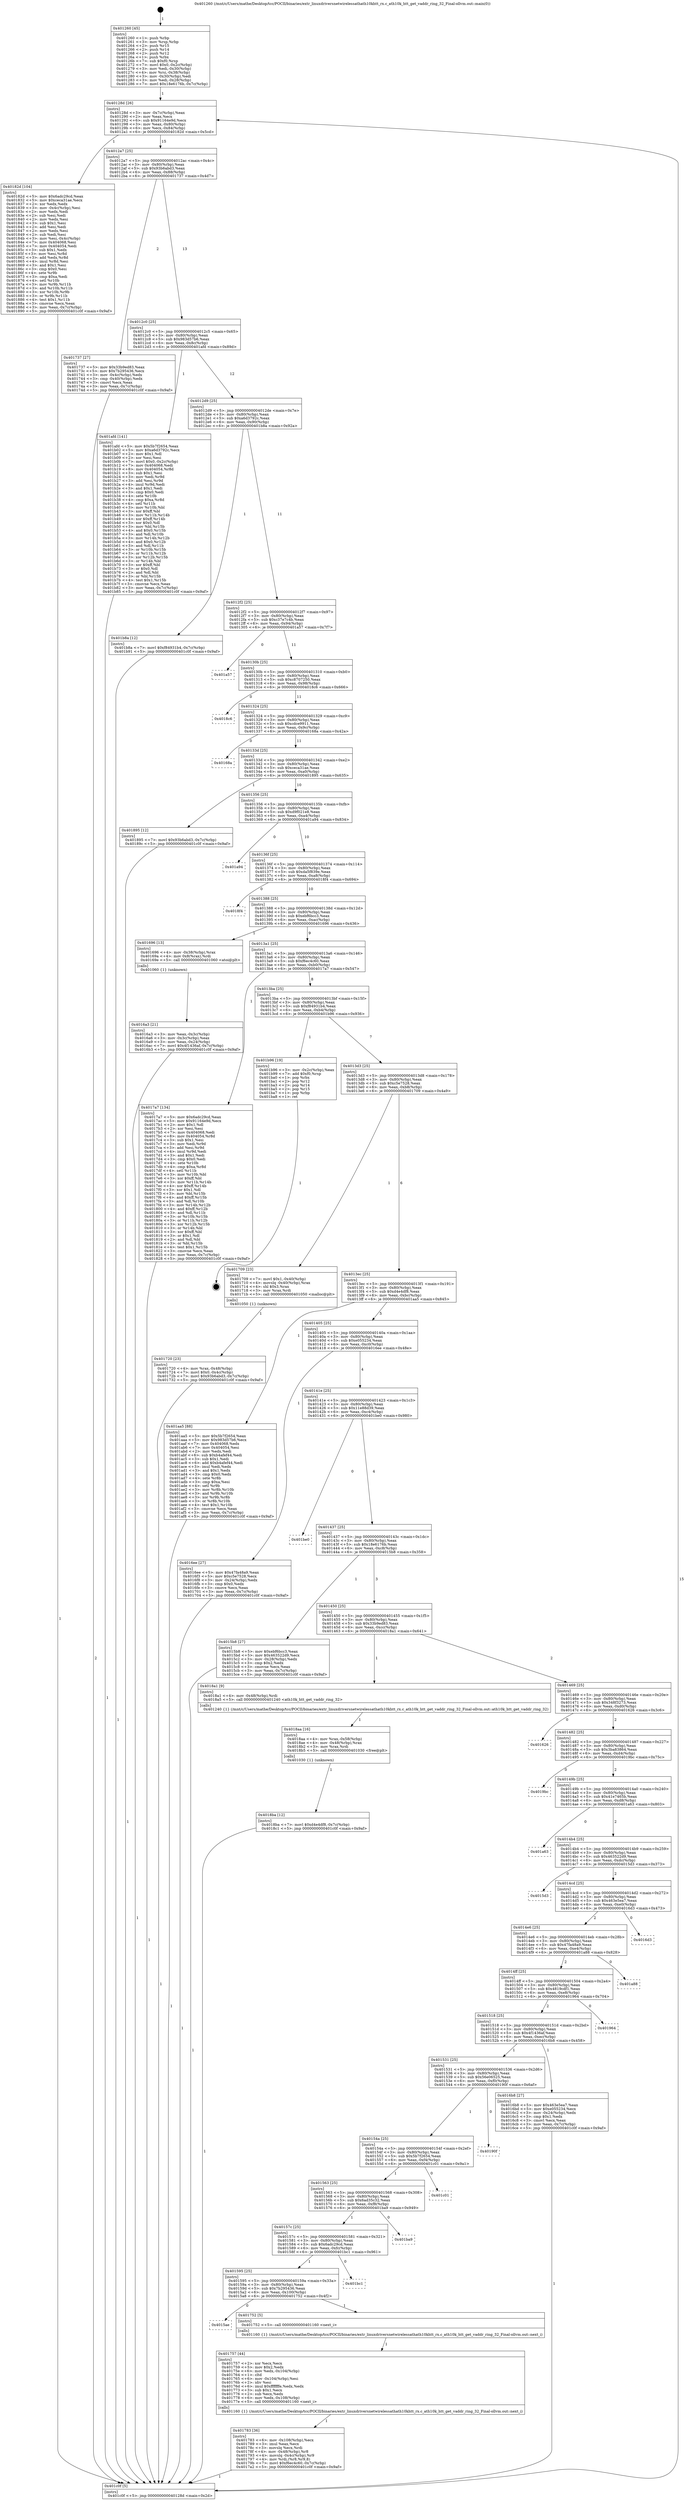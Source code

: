 digraph "0x401260" {
  label = "0x401260 (/mnt/c/Users/mathe/Desktop/tcc/POCII/binaries/extr_linuxdriversnetwirelessathath10khtt_rx.c_ath10k_htt_get_vaddr_ring_32_Final-ollvm.out::main(0))"
  labelloc = "t"
  node[shape=record]

  Entry [label="",width=0.3,height=0.3,shape=circle,fillcolor=black,style=filled]
  "0x40128d" [label="{
     0x40128d [26]\l
     | [instrs]\l
     &nbsp;&nbsp;0x40128d \<+3\>: mov -0x7c(%rbp),%eax\l
     &nbsp;&nbsp;0x401290 \<+2\>: mov %eax,%ecx\l
     &nbsp;&nbsp;0x401292 \<+6\>: sub $0x91164e9d,%ecx\l
     &nbsp;&nbsp;0x401298 \<+3\>: mov %eax,-0x80(%rbp)\l
     &nbsp;&nbsp;0x40129b \<+6\>: mov %ecx,-0x84(%rbp)\l
     &nbsp;&nbsp;0x4012a1 \<+6\>: je 000000000040182d \<main+0x5cd\>\l
  }"]
  "0x40182d" [label="{
     0x40182d [104]\l
     | [instrs]\l
     &nbsp;&nbsp;0x40182d \<+5\>: mov $0x6adc29cd,%eax\l
     &nbsp;&nbsp;0x401832 \<+5\>: mov $0xceca31ae,%ecx\l
     &nbsp;&nbsp;0x401837 \<+2\>: xor %edx,%edx\l
     &nbsp;&nbsp;0x401839 \<+3\>: mov -0x4c(%rbp),%esi\l
     &nbsp;&nbsp;0x40183c \<+2\>: mov %edx,%edi\l
     &nbsp;&nbsp;0x40183e \<+2\>: sub %esi,%edi\l
     &nbsp;&nbsp;0x401840 \<+2\>: mov %edx,%esi\l
     &nbsp;&nbsp;0x401842 \<+3\>: sub $0x1,%esi\l
     &nbsp;&nbsp;0x401845 \<+2\>: add %esi,%edi\l
     &nbsp;&nbsp;0x401847 \<+2\>: mov %edx,%esi\l
     &nbsp;&nbsp;0x401849 \<+2\>: sub %edi,%esi\l
     &nbsp;&nbsp;0x40184b \<+3\>: mov %esi,-0x4c(%rbp)\l
     &nbsp;&nbsp;0x40184e \<+7\>: mov 0x404068,%esi\l
     &nbsp;&nbsp;0x401855 \<+7\>: mov 0x404054,%edi\l
     &nbsp;&nbsp;0x40185c \<+3\>: sub $0x1,%edx\l
     &nbsp;&nbsp;0x40185f \<+3\>: mov %esi,%r8d\l
     &nbsp;&nbsp;0x401862 \<+3\>: add %edx,%r8d\l
     &nbsp;&nbsp;0x401865 \<+4\>: imul %r8d,%esi\l
     &nbsp;&nbsp;0x401869 \<+3\>: and $0x1,%esi\l
     &nbsp;&nbsp;0x40186c \<+3\>: cmp $0x0,%esi\l
     &nbsp;&nbsp;0x40186f \<+4\>: sete %r9b\l
     &nbsp;&nbsp;0x401873 \<+3\>: cmp $0xa,%edi\l
     &nbsp;&nbsp;0x401876 \<+4\>: setl %r10b\l
     &nbsp;&nbsp;0x40187a \<+3\>: mov %r9b,%r11b\l
     &nbsp;&nbsp;0x40187d \<+3\>: and %r10b,%r11b\l
     &nbsp;&nbsp;0x401880 \<+3\>: xor %r10b,%r9b\l
     &nbsp;&nbsp;0x401883 \<+3\>: or %r9b,%r11b\l
     &nbsp;&nbsp;0x401886 \<+4\>: test $0x1,%r11b\l
     &nbsp;&nbsp;0x40188a \<+3\>: cmovne %ecx,%eax\l
     &nbsp;&nbsp;0x40188d \<+3\>: mov %eax,-0x7c(%rbp)\l
     &nbsp;&nbsp;0x401890 \<+5\>: jmp 0000000000401c0f \<main+0x9af\>\l
  }"]
  "0x4012a7" [label="{
     0x4012a7 [25]\l
     | [instrs]\l
     &nbsp;&nbsp;0x4012a7 \<+5\>: jmp 00000000004012ac \<main+0x4c\>\l
     &nbsp;&nbsp;0x4012ac \<+3\>: mov -0x80(%rbp),%eax\l
     &nbsp;&nbsp;0x4012af \<+5\>: sub $0x93b6abd3,%eax\l
     &nbsp;&nbsp;0x4012b4 \<+6\>: mov %eax,-0x88(%rbp)\l
     &nbsp;&nbsp;0x4012ba \<+6\>: je 0000000000401737 \<main+0x4d7\>\l
  }"]
  Exit [label="",width=0.3,height=0.3,shape=circle,fillcolor=black,style=filled,peripheries=2]
  "0x401737" [label="{
     0x401737 [27]\l
     | [instrs]\l
     &nbsp;&nbsp;0x401737 \<+5\>: mov $0x33b9ed83,%eax\l
     &nbsp;&nbsp;0x40173c \<+5\>: mov $0x7b295436,%ecx\l
     &nbsp;&nbsp;0x401741 \<+3\>: mov -0x4c(%rbp),%edx\l
     &nbsp;&nbsp;0x401744 \<+3\>: cmp -0x40(%rbp),%edx\l
     &nbsp;&nbsp;0x401747 \<+3\>: cmovl %ecx,%eax\l
     &nbsp;&nbsp;0x40174a \<+3\>: mov %eax,-0x7c(%rbp)\l
     &nbsp;&nbsp;0x40174d \<+5\>: jmp 0000000000401c0f \<main+0x9af\>\l
  }"]
  "0x4012c0" [label="{
     0x4012c0 [25]\l
     | [instrs]\l
     &nbsp;&nbsp;0x4012c0 \<+5\>: jmp 00000000004012c5 \<main+0x65\>\l
     &nbsp;&nbsp;0x4012c5 \<+3\>: mov -0x80(%rbp),%eax\l
     &nbsp;&nbsp;0x4012c8 \<+5\>: sub $0x983d57b6,%eax\l
     &nbsp;&nbsp;0x4012cd \<+6\>: mov %eax,-0x8c(%rbp)\l
     &nbsp;&nbsp;0x4012d3 \<+6\>: je 0000000000401afd \<main+0x89d\>\l
  }"]
  "0x4018ba" [label="{
     0x4018ba [12]\l
     | [instrs]\l
     &nbsp;&nbsp;0x4018ba \<+7\>: movl $0xd4e4df8,-0x7c(%rbp)\l
     &nbsp;&nbsp;0x4018c1 \<+5\>: jmp 0000000000401c0f \<main+0x9af\>\l
  }"]
  "0x401afd" [label="{
     0x401afd [141]\l
     | [instrs]\l
     &nbsp;&nbsp;0x401afd \<+5\>: mov $0x5b7f2654,%eax\l
     &nbsp;&nbsp;0x401b02 \<+5\>: mov $0xa6d3792c,%ecx\l
     &nbsp;&nbsp;0x401b07 \<+2\>: mov $0x1,%dl\l
     &nbsp;&nbsp;0x401b09 \<+2\>: xor %esi,%esi\l
     &nbsp;&nbsp;0x401b0b \<+7\>: movl $0x0,-0x2c(%rbp)\l
     &nbsp;&nbsp;0x401b12 \<+7\>: mov 0x404068,%edi\l
     &nbsp;&nbsp;0x401b19 \<+8\>: mov 0x404054,%r8d\l
     &nbsp;&nbsp;0x401b21 \<+3\>: sub $0x1,%esi\l
     &nbsp;&nbsp;0x401b24 \<+3\>: mov %edi,%r9d\l
     &nbsp;&nbsp;0x401b27 \<+3\>: add %esi,%r9d\l
     &nbsp;&nbsp;0x401b2a \<+4\>: imul %r9d,%edi\l
     &nbsp;&nbsp;0x401b2e \<+3\>: and $0x1,%edi\l
     &nbsp;&nbsp;0x401b31 \<+3\>: cmp $0x0,%edi\l
     &nbsp;&nbsp;0x401b34 \<+4\>: sete %r10b\l
     &nbsp;&nbsp;0x401b38 \<+4\>: cmp $0xa,%r8d\l
     &nbsp;&nbsp;0x401b3c \<+4\>: setl %r11b\l
     &nbsp;&nbsp;0x401b40 \<+3\>: mov %r10b,%bl\l
     &nbsp;&nbsp;0x401b43 \<+3\>: xor $0xff,%bl\l
     &nbsp;&nbsp;0x401b46 \<+3\>: mov %r11b,%r14b\l
     &nbsp;&nbsp;0x401b49 \<+4\>: xor $0xff,%r14b\l
     &nbsp;&nbsp;0x401b4d \<+3\>: xor $0x0,%dl\l
     &nbsp;&nbsp;0x401b50 \<+3\>: mov %bl,%r15b\l
     &nbsp;&nbsp;0x401b53 \<+4\>: and $0x0,%r15b\l
     &nbsp;&nbsp;0x401b57 \<+3\>: and %dl,%r10b\l
     &nbsp;&nbsp;0x401b5a \<+3\>: mov %r14b,%r12b\l
     &nbsp;&nbsp;0x401b5d \<+4\>: and $0x0,%r12b\l
     &nbsp;&nbsp;0x401b61 \<+3\>: and %dl,%r11b\l
     &nbsp;&nbsp;0x401b64 \<+3\>: or %r10b,%r15b\l
     &nbsp;&nbsp;0x401b67 \<+3\>: or %r11b,%r12b\l
     &nbsp;&nbsp;0x401b6a \<+3\>: xor %r12b,%r15b\l
     &nbsp;&nbsp;0x401b6d \<+3\>: or %r14b,%bl\l
     &nbsp;&nbsp;0x401b70 \<+3\>: xor $0xff,%bl\l
     &nbsp;&nbsp;0x401b73 \<+3\>: or $0x0,%dl\l
     &nbsp;&nbsp;0x401b76 \<+2\>: and %dl,%bl\l
     &nbsp;&nbsp;0x401b78 \<+3\>: or %bl,%r15b\l
     &nbsp;&nbsp;0x401b7b \<+4\>: test $0x1,%r15b\l
     &nbsp;&nbsp;0x401b7f \<+3\>: cmovne %ecx,%eax\l
     &nbsp;&nbsp;0x401b82 \<+3\>: mov %eax,-0x7c(%rbp)\l
     &nbsp;&nbsp;0x401b85 \<+5\>: jmp 0000000000401c0f \<main+0x9af\>\l
  }"]
  "0x4012d9" [label="{
     0x4012d9 [25]\l
     | [instrs]\l
     &nbsp;&nbsp;0x4012d9 \<+5\>: jmp 00000000004012de \<main+0x7e\>\l
     &nbsp;&nbsp;0x4012de \<+3\>: mov -0x80(%rbp),%eax\l
     &nbsp;&nbsp;0x4012e1 \<+5\>: sub $0xa6d3792c,%eax\l
     &nbsp;&nbsp;0x4012e6 \<+6\>: mov %eax,-0x90(%rbp)\l
     &nbsp;&nbsp;0x4012ec \<+6\>: je 0000000000401b8a \<main+0x92a\>\l
  }"]
  "0x4018aa" [label="{
     0x4018aa [16]\l
     | [instrs]\l
     &nbsp;&nbsp;0x4018aa \<+4\>: mov %rax,-0x58(%rbp)\l
     &nbsp;&nbsp;0x4018ae \<+4\>: mov -0x48(%rbp),%rax\l
     &nbsp;&nbsp;0x4018b2 \<+3\>: mov %rax,%rdi\l
     &nbsp;&nbsp;0x4018b5 \<+5\>: call 0000000000401030 \<free@plt\>\l
     | [calls]\l
     &nbsp;&nbsp;0x401030 \{1\} (unknown)\l
  }"]
  "0x401b8a" [label="{
     0x401b8a [12]\l
     | [instrs]\l
     &nbsp;&nbsp;0x401b8a \<+7\>: movl $0xf84931b4,-0x7c(%rbp)\l
     &nbsp;&nbsp;0x401b91 \<+5\>: jmp 0000000000401c0f \<main+0x9af\>\l
  }"]
  "0x4012f2" [label="{
     0x4012f2 [25]\l
     | [instrs]\l
     &nbsp;&nbsp;0x4012f2 \<+5\>: jmp 00000000004012f7 \<main+0x97\>\l
     &nbsp;&nbsp;0x4012f7 \<+3\>: mov -0x80(%rbp),%eax\l
     &nbsp;&nbsp;0x4012fa \<+5\>: sub $0xc37e7c4b,%eax\l
     &nbsp;&nbsp;0x4012ff \<+6\>: mov %eax,-0x94(%rbp)\l
     &nbsp;&nbsp;0x401305 \<+6\>: je 0000000000401a57 \<main+0x7f7\>\l
  }"]
  "0x401783" [label="{
     0x401783 [36]\l
     | [instrs]\l
     &nbsp;&nbsp;0x401783 \<+6\>: mov -0x108(%rbp),%ecx\l
     &nbsp;&nbsp;0x401789 \<+3\>: imul %eax,%ecx\l
     &nbsp;&nbsp;0x40178c \<+3\>: movslq %ecx,%rdi\l
     &nbsp;&nbsp;0x40178f \<+4\>: mov -0x48(%rbp),%r8\l
     &nbsp;&nbsp;0x401793 \<+4\>: movslq -0x4c(%rbp),%r9\l
     &nbsp;&nbsp;0x401797 \<+4\>: mov %rdi,(%r8,%r9,8)\l
     &nbsp;&nbsp;0x40179b \<+7\>: movl $0xf6ec4c60,-0x7c(%rbp)\l
     &nbsp;&nbsp;0x4017a2 \<+5\>: jmp 0000000000401c0f \<main+0x9af\>\l
  }"]
  "0x401a57" [label="{
     0x401a57\l
  }", style=dashed]
  "0x40130b" [label="{
     0x40130b [25]\l
     | [instrs]\l
     &nbsp;&nbsp;0x40130b \<+5\>: jmp 0000000000401310 \<main+0xb0\>\l
     &nbsp;&nbsp;0x401310 \<+3\>: mov -0x80(%rbp),%eax\l
     &nbsp;&nbsp;0x401313 \<+5\>: sub $0xc8707250,%eax\l
     &nbsp;&nbsp;0x401318 \<+6\>: mov %eax,-0x98(%rbp)\l
     &nbsp;&nbsp;0x40131e \<+6\>: je 00000000004018c6 \<main+0x666\>\l
  }"]
  "0x401757" [label="{
     0x401757 [44]\l
     | [instrs]\l
     &nbsp;&nbsp;0x401757 \<+2\>: xor %ecx,%ecx\l
     &nbsp;&nbsp;0x401759 \<+5\>: mov $0x2,%edx\l
     &nbsp;&nbsp;0x40175e \<+6\>: mov %edx,-0x104(%rbp)\l
     &nbsp;&nbsp;0x401764 \<+1\>: cltd\l
     &nbsp;&nbsp;0x401765 \<+6\>: mov -0x104(%rbp),%esi\l
     &nbsp;&nbsp;0x40176b \<+2\>: idiv %esi\l
     &nbsp;&nbsp;0x40176d \<+6\>: imul $0xfffffffe,%edx,%edx\l
     &nbsp;&nbsp;0x401773 \<+3\>: sub $0x1,%ecx\l
     &nbsp;&nbsp;0x401776 \<+2\>: sub %ecx,%edx\l
     &nbsp;&nbsp;0x401778 \<+6\>: mov %edx,-0x108(%rbp)\l
     &nbsp;&nbsp;0x40177e \<+5\>: call 0000000000401160 \<next_i\>\l
     | [calls]\l
     &nbsp;&nbsp;0x401160 \{1\} (/mnt/c/Users/mathe/Desktop/tcc/POCII/binaries/extr_linuxdriversnetwirelessathath10khtt_rx.c_ath10k_htt_get_vaddr_ring_32_Final-ollvm.out::next_i)\l
  }"]
  "0x4018c6" [label="{
     0x4018c6\l
  }", style=dashed]
  "0x401324" [label="{
     0x401324 [25]\l
     | [instrs]\l
     &nbsp;&nbsp;0x401324 \<+5\>: jmp 0000000000401329 \<main+0xc9\>\l
     &nbsp;&nbsp;0x401329 \<+3\>: mov -0x80(%rbp),%eax\l
     &nbsp;&nbsp;0x40132c \<+5\>: sub $0xcdce9911,%eax\l
     &nbsp;&nbsp;0x401331 \<+6\>: mov %eax,-0x9c(%rbp)\l
     &nbsp;&nbsp;0x401337 \<+6\>: je 000000000040168a \<main+0x42a\>\l
  }"]
  "0x4015ae" [label="{
     0x4015ae\l
  }", style=dashed]
  "0x40168a" [label="{
     0x40168a\l
  }", style=dashed]
  "0x40133d" [label="{
     0x40133d [25]\l
     | [instrs]\l
     &nbsp;&nbsp;0x40133d \<+5\>: jmp 0000000000401342 \<main+0xe2\>\l
     &nbsp;&nbsp;0x401342 \<+3\>: mov -0x80(%rbp),%eax\l
     &nbsp;&nbsp;0x401345 \<+5\>: sub $0xceca31ae,%eax\l
     &nbsp;&nbsp;0x40134a \<+6\>: mov %eax,-0xa0(%rbp)\l
     &nbsp;&nbsp;0x401350 \<+6\>: je 0000000000401895 \<main+0x635\>\l
  }"]
  "0x401752" [label="{
     0x401752 [5]\l
     | [instrs]\l
     &nbsp;&nbsp;0x401752 \<+5\>: call 0000000000401160 \<next_i\>\l
     | [calls]\l
     &nbsp;&nbsp;0x401160 \{1\} (/mnt/c/Users/mathe/Desktop/tcc/POCII/binaries/extr_linuxdriversnetwirelessathath10khtt_rx.c_ath10k_htt_get_vaddr_ring_32_Final-ollvm.out::next_i)\l
  }"]
  "0x401895" [label="{
     0x401895 [12]\l
     | [instrs]\l
     &nbsp;&nbsp;0x401895 \<+7\>: movl $0x93b6abd3,-0x7c(%rbp)\l
     &nbsp;&nbsp;0x40189c \<+5\>: jmp 0000000000401c0f \<main+0x9af\>\l
  }"]
  "0x401356" [label="{
     0x401356 [25]\l
     | [instrs]\l
     &nbsp;&nbsp;0x401356 \<+5\>: jmp 000000000040135b \<main+0xfb\>\l
     &nbsp;&nbsp;0x40135b \<+3\>: mov -0x80(%rbp),%eax\l
     &nbsp;&nbsp;0x40135e \<+5\>: sub $0xd9f021e8,%eax\l
     &nbsp;&nbsp;0x401363 \<+6\>: mov %eax,-0xa4(%rbp)\l
     &nbsp;&nbsp;0x401369 \<+6\>: je 0000000000401a94 \<main+0x834\>\l
  }"]
  "0x401595" [label="{
     0x401595 [25]\l
     | [instrs]\l
     &nbsp;&nbsp;0x401595 \<+5\>: jmp 000000000040159a \<main+0x33a\>\l
     &nbsp;&nbsp;0x40159a \<+3\>: mov -0x80(%rbp),%eax\l
     &nbsp;&nbsp;0x40159d \<+5\>: sub $0x7b295436,%eax\l
     &nbsp;&nbsp;0x4015a2 \<+6\>: mov %eax,-0x100(%rbp)\l
     &nbsp;&nbsp;0x4015a8 \<+6\>: je 0000000000401752 \<main+0x4f2\>\l
  }"]
  "0x401a94" [label="{
     0x401a94\l
  }", style=dashed]
  "0x40136f" [label="{
     0x40136f [25]\l
     | [instrs]\l
     &nbsp;&nbsp;0x40136f \<+5\>: jmp 0000000000401374 \<main+0x114\>\l
     &nbsp;&nbsp;0x401374 \<+3\>: mov -0x80(%rbp),%eax\l
     &nbsp;&nbsp;0x401377 \<+5\>: sub $0xda5f839e,%eax\l
     &nbsp;&nbsp;0x40137c \<+6\>: mov %eax,-0xa8(%rbp)\l
     &nbsp;&nbsp;0x401382 \<+6\>: je 00000000004018f4 \<main+0x694\>\l
  }"]
  "0x401bc1" [label="{
     0x401bc1\l
  }", style=dashed]
  "0x4018f4" [label="{
     0x4018f4\l
  }", style=dashed]
  "0x401388" [label="{
     0x401388 [25]\l
     | [instrs]\l
     &nbsp;&nbsp;0x401388 \<+5\>: jmp 000000000040138d \<main+0x12d\>\l
     &nbsp;&nbsp;0x40138d \<+3\>: mov -0x80(%rbp),%eax\l
     &nbsp;&nbsp;0x401390 \<+5\>: sub $0xebf6bcc3,%eax\l
     &nbsp;&nbsp;0x401395 \<+6\>: mov %eax,-0xac(%rbp)\l
     &nbsp;&nbsp;0x40139b \<+6\>: je 0000000000401696 \<main+0x436\>\l
  }"]
  "0x40157c" [label="{
     0x40157c [25]\l
     | [instrs]\l
     &nbsp;&nbsp;0x40157c \<+5\>: jmp 0000000000401581 \<main+0x321\>\l
     &nbsp;&nbsp;0x401581 \<+3\>: mov -0x80(%rbp),%eax\l
     &nbsp;&nbsp;0x401584 \<+5\>: sub $0x6adc29cd,%eax\l
     &nbsp;&nbsp;0x401589 \<+6\>: mov %eax,-0xfc(%rbp)\l
     &nbsp;&nbsp;0x40158f \<+6\>: je 0000000000401bc1 \<main+0x961\>\l
  }"]
  "0x401696" [label="{
     0x401696 [13]\l
     | [instrs]\l
     &nbsp;&nbsp;0x401696 \<+4\>: mov -0x38(%rbp),%rax\l
     &nbsp;&nbsp;0x40169a \<+4\>: mov 0x8(%rax),%rdi\l
     &nbsp;&nbsp;0x40169e \<+5\>: call 0000000000401060 \<atoi@plt\>\l
     | [calls]\l
     &nbsp;&nbsp;0x401060 \{1\} (unknown)\l
  }"]
  "0x4013a1" [label="{
     0x4013a1 [25]\l
     | [instrs]\l
     &nbsp;&nbsp;0x4013a1 \<+5\>: jmp 00000000004013a6 \<main+0x146\>\l
     &nbsp;&nbsp;0x4013a6 \<+3\>: mov -0x80(%rbp),%eax\l
     &nbsp;&nbsp;0x4013a9 \<+5\>: sub $0xf6ec4c60,%eax\l
     &nbsp;&nbsp;0x4013ae \<+6\>: mov %eax,-0xb0(%rbp)\l
     &nbsp;&nbsp;0x4013b4 \<+6\>: je 00000000004017a7 \<main+0x547\>\l
  }"]
  "0x401ba9" [label="{
     0x401ba9\l
  }", style=dashed]
  "0x4017a7" [label="{
     0x4017a7 [134]\l
     | [instrs]\l
     &nbsp;&nbsp;0x4017a7 \<+5\>: mov $0x6adc29cd,%eax\l
     &nbsp;&nbsp;0x4017ac \<+5\>: mov $0x91164e9d,%ecx\l
     &nbsp;&nbsp;0x4017b1 \<+2\>: mov $0x1,%dl\l
     &nbsp;&nbsp;0x4017b3 \<+2\>: xor %esi,%esi\l
     &nbsp;&nbsp;0x4017b5 \<+7\>: mov 0x404068,%edi\l
     &nbsp;&nbsp;0x4017bc \<+8\>: mov 0x404054,%r8d\l
     &nbsp;&nbsp;0x4017c4 \<+3\>: sub $0x1,%esi\l
     &nbsp;&nbsp;0x4017c7 \<+3\>: mov %edi,%r9d\l
     &nbsp;&nbsp;0x4017ca \<+3\>: add %esi,%r9d\l
     &nbsp;&nbsp;0x4017cd \<+4\>: imul %r9d,%edi\l
     &nbsp;&nbsp;0x4017d1 \<+3\>: and $0x1,%edi\l
     &nbsp;&nbsp;0x4017d4 \<+3\>: cmp $0x0,%edi\l
     &nbsp;&nbsp;0x4017d7 \<+4\>: sete %r10b\l
     &nbsp;&nbsp;0x4017db \<+4\>: cmp $0xa,%r8d\l
     &nbsp;&nbsp;0x4017df \<+4\>: setl %r11b\l
     &nbsp;&nbsp;0x4017e3 \<+3\>: mov %r10b,%bl\l
     &nbsp;&nbsp;0x4017e6 \<+3\>: xor $0xff,%bl\l
     &nbsp;&nbsp;0x4017e9 \<+3\>: mov %r11b,%r14b\l
     &nbsp;&nbsp;0x4017ec \<+4\>: xor $0xff,%r14b\l
     &nbsp;&nbsp;0x4017f0 \<+3\>: xor $0x1,%dl\l
     &nbsp;&nbsp;0x4017f3 \<+3\>: mov %bl,%r15b\l
     &nbsp;&nbsp;0x4017f6 \<+4\>: and $0xff,%r15b\l
     &nbsp;&nbsp;0x4017fa \<+3\>: and %dl,%r10b\l
     &nbsp;&nbsp;0x4017fd \<+3\>: mov %r14b,%r12b\l
     &nbsp;&nbsp;0x401800 \<+4\>: and $0xff,%r12b\l
     &nbsp;&nbsp;0x401804 \<+3\>: and %dl,%r11b\l
     &nbsp;&nbsp;0x401807 \<+3\>: or %r10b,%r15b\l
     &nbsp;&nbsp;0x40180a \<+3\>: or %r11b,%r12b\l
     &nbsp;&nbsp;0x40180d \<+3\>: xor %r12b,%r15b\l
     &nbsp;&nbsp;0x401810 \<+3\>: or %r14b,%bl\l
     &nbsp;&nbsp;0x401813 \<+3\>: xor $0xff,%bl\l
     &nbsp;&nbsp;0x401816 \<+3\>: or $0x1,%dl\l
     &nbsp;&nbsp;0x401819 \<+2\>: and %dl,%bl\l
     &nbsp;&nbsp;0x40181b \<+3\>: or %bl,%r15b\l
     &nbsp;&nbsp;0x40181e \<+4\>: test $0x1,%r15b\l
     &nbsp;&nbsp;0x401822 \<+3\>: cmovne %ecx,%eax\l
     &nbsp;&nbsp;0x401825 \<+3\>: mov %eax,-0x7c(%rbp)\l
     &nbsp;&nbsp;0x401828 \<+5\>: jmp 0000000000401c0f \<main+0x9af\>\l
  }"]
  "0x4013ba" [label="{
     0x4013ba [25]\l
     | [instrs]\l
     &nbsp;&nbsp;0x4013ba \<+5\>: jmp 00000000004013bf \<main+0x15f\>\l
     &nbsp;&nbsp;0x4013bf \<+3\>: mov -0x80(%rbp),%eax\l
     &nbsp;&nbsp;0x4013c2 \<+5\>: sub $0xf84931b4,%eax\l
     &nbsp;&nbsp;0x4013c7 \<+6\>: mov %eax,-0xb4(%rbp)\l
     &nbsp;&nbsp;0x4013cd \<+6\>: je 0000000000401b96 \<main+0x936\>\l
  }"]
  "0x401563" [label="{
     0x401563 [25]\l
     | [instrs]\l
     &nbsp;&nbsp;0x401563 \<+5\>: jmp 0000000000401568 \<main+0x308\>\l
     &nbsp;&nbsp;0x401568 \<+3\>: mov -0x80(%rbp),%eax\l
     &nbsp;&nbsp;0x40156b \<+5\>: sub $0x6ad35c32,%eax\l
     &nbsp;&nbsp;0x401570 \<+6\>: mov %eax,-0xf8(%rbp)\l
     &nbsp;&nbsp;0x401576 \<+6\>: je 0000000000401ba9 \<main+0x949\>\l
  }"]
  "0x401b96" [label="{
     0x401b96 [19]\l
     | [instrs]\l
     &nbsp;&nbsp;0x401b96 \<+3\>: mov -0x2c(%rbp),%eax\l
     &nbsp;&nbsp;0x401b99 \<+7\>: add $0xf0,%rsp\l
     &nbsp;&nbsp;0x401ba0 \<+1\>: pop %rbx\l
     &nbsp;&nbsp;0x401ba1 \<+2\>: pop %r12\l
     &nbsp;&nbsp;0x401ba3 \<+2\>: pop %r14\l
     &nbsp;&nbsp;0x401ba5 \<+2\>: pop %r15\l
     &nbsp;&nbsp;0x401ba7 \<+1\>: pop %rbp\l
     &nbsp;&nbsp;0x401ba8 \<+1\>: ret\l
  }"]
  "0x4013d3" [label="{
     0x4013d3 [25]\l
     | [instrs]\l
     &nbsp;&nbsp;0x4013d3 \<+5\>: jmp 00000000004013d8 \<main+0x178\>\l
     &nbsp;&nbsp;0x4013d8 \<+3\>: mov -0x80(%rbp),%eax\l
     &nbsp;&nbsp;0x4013db \<+5\>: sub $0xc5e7528,%eax\l
     &nbsp;&nbsp;0x4013e0 \<+6\>: mov %eax,-0xb8(%rbp)\l
     &nbsp;&nbsp;0x4013e6 \<+6\>: je 0000000000401709 \<main+0x4a9\>\l
  }"]
  "0x401c01" [label="{
     0x401c01\l
  }", style=dashed]
  "0x401709" [label="{
     0x401709 [23]\l
     | [instrs]\l
     &nbsp;&nbsp;0x401709 \<+7\>: movl $0x1,-0x40(%rbp)\l
     &nbsp;&nbsp;0x401710 \<+4\>: movslq -0x40(%rbp),%rax\l
     &nbsp;&nbsp;0x401714 \<+4\>: shl $0x3,%rax\l
     &nbsp;&nbsp;0x401718 \<+3\>: mov %rax,%rdi\l
     &nbsp;&nbsp;0x40171b \<+5\>: call 0000000000401050 \<malloc@plt\>\l
     | [calls]\l
     &nbsp;&nbsp;0x401050 \{1\} (unknown)\l
  }"]
  "0x4013ec" [label="{
     0x4013ec [25]\l
     | [instrs]\l
     &nbsp;&nbsp;0x4013ec \<+5\>: jmp 00000000004013f1 \<main+0x191\>\l
     &nbsp;&nbsp;0x4013f1 \<+3\>: mov -0x80(%rbp),%eax\l
     &nbsp;&nbsp;0x4013f4 \<+5\>: sub $0xd4e4df8,%eax\l
     &nbsp;&nbsp;0x4013f9 \<+6\>: mov %eax,-0xbc(%rbp)\l
     &nbsp;&nbsp;0x4013ff \<+6\>: je 0000000000401aa5 \<main+0x845\>\l
  }"]
  "0x40154a" [label="{
     0x40154a [25]\l
     | [instrs]\l
     &nbsp;&nbsp;0x40154a \<+5\>: jmp 000000000040154f \<main+0x2ef\>\l
     &nbsp;&nbsp;0x40154f \<+3\>: mov -0x80(%rbp),%eax\l
     &nbsp;&nbsp;0x401552 \<+5\>: sub $0x5b7f2654,%eax\l
     &nbsp;&nbsp;0x401557 \<+6\>: mov %eax,-0xf4(%rbp)\l
     &nbsp;&nbsp;0x40155d \<+6\>: je 0000000000401c01 \<main+0x9a1\>\l
  }"]
  "0x401aa5" [label="{
     0x401aa5 [88]\l
     | [instrs]\l
     &nbsp;&nbsp;0x401aa5 \<+5\>: mov $0x5b7f2654,%eax\l
     &nbsp;&nbsp;0x401aaa \<+5\>: mov $0x983d57b6,%ecx\l
     &nbsp;&nbsp;0x401aaf \<+7\>: mov 0x404068,%edx\l
     &nbsp;&nbsp;0x401ab6 \<+7\>: mov 0x404054,%esi\l
     &nbsp;&nbsp;0x401abd \<+2\>: mov %edx,%edi\l
     &nbsp;&nbsp;0x401abf \<+6\>: sub $0xb4afef44,%edi\l
     &nbsp;&nbsp;0x401ac5 \<+3\>: sub $0x1,%edi\l
     &nbsp;&nbsp;0x401ac8 \<+6\>: add $0xb4afef44,%edi\l
     &nbsp;&nbsp;0x401ace \<+3\>: imul %edi,%edx\l
     &nbsp;&nbsp;0x401ad1 \<+3\>: and $0x1,%edx\l
     &nbsp;&nbsp;0x401ad4 \<+3\>: cmp $0x0,%edx\l
     &nbsp;&nbsp;0x401ad7 \<+4\>: sete %r8b\l
     &nbsp;&nbsp;0x401adb \<+3\>: cmp $0xa,%esi\l
     &nbsp;&nbsp;0x401ade \<+4\>: setl %r9b\l
     &nbsp;&nbsp;0x401ae2 \<+3\>: mov %r8b,%r10b\l
     &nbsp;&nbsp;0x401ae5 \<+3\>: and %r9b,%r10b\l
     &nbsp;&nbsp;0x401ae8 \<+3\>: xor %r9b,%r8b\l
     &nbsp;&nbsp;0x401aeb \<+3\>: or %r8b,%r10b\l
     &nbsp;&nbsp;0x401aee \<+4\>: test $0x1,%r10b\l
     &nbsp;&nbsp;0x401af2 \<+3\>: cmovne %ecx,%eax\l
     &nbsp;&nbsp;0x401af5 \<+3\>: mov %eax,-0x7c(%rbp)\l
     &nbsp;&nbsp;0x401af8 \<+5\>: jmp 0000000000401c0f \<main+0x9af\>\l
  }"]
  "0x401405" [label="{
     0x401405 [25]\l
     | [instrs]\l
     &nbsp;&nbsp;0x401405 \<+5\>: jmp 000000000040140a \<main+0x1aa\>\l
     &nbsp;&nbsp;0x40140a \<+3\>: mov -0x80(%rbp),%eax\l
     &nbsp;&nbsp;0x40140d \<+5\>: sub $0xe055234,%eax\l
     &nbsp;&nbsp;0x401412 \<+6\>: mov %eax,-0xc0(%rbp)\l
     &nbsp;&nbsp;0x401418 \<+6\>: je 00000000004016ee \<main+0x48e\>\l
  }"]
  "0x40190f" [label="{
     0x40190f\l
  }", style=dashed]
  "0x4016ee" [label="{
     0x4016ee [27]\l
     | [instrs]\l
     &nbsp;&nbsp;0x4016ee \<+5\>: mov $0x47fa48a9,%eax\l
     &nbsp;&nbsp;0x4016f3 \<+5\>: mov $0xc5e7528,%ecx\l
     &nbsp;&nbsp;0x4016f8 \<+3\>: mov -0x24(%rbp),%edx\l
     &nbsp;&nbsp;0x4016fb \<+3\>: cmp $0x0,%edx\l
     &nbsp;&nbsp;0x4016fe \<+3\>: cmove %ecx,%eax\l
     &nbsp;&nbsp;0x401701 \<+3\>: mov %eax,-0x7c(%rbp)\l
     &nbsp;&nbsp;0x401704 \<+5\>: jmp 0000000000401c0f \<main+0x9af\>\l
  }"]
  "0x40141e" [label="{
     0x40141e [25]\l
     | [instrs]\l
     &nbsp;&nbsp;0x40141e \<+5\>: jmp 0000000000401423 \<main+0x1c3\>\l
     &nbsp;&nbsp;0x401423 \<+3\>: mov -0x80(%rbp),%eax\l
     &nbsp;&nbsp;0x401426 \<+5\>: sub $0x11e88d39,%eax\l
     &nbsp;&nbsp;0x40142b \<+6\>: mov %eax,-0xc4(%rbp)\l
     &nbsp;&nbsp;0x401431 \<+6\>: je 0000000000401be0 \<main+0x980\>\l
  }"]
  "0x401720" [label="{
     0x401720 [23]\l
     | [instrs]\l
     &nbsp;&nbsp;0x401720 \<+4\>: mov %rax,-0x48(%rbp)\l
     &nbsp;&nbsp;0x401724 \<+7\>: movl $0x0,-0x4c(%rbp)\l
     &nbsp;&nbsp;0x40172b \<+7\>: movl $0x93b6abd3,-0x7c(%rbp)\l
     &nbsp;&nbsp;0x401732 \<+5\>: jmp 0000000000401c0f \<main+0x9af\>\l
  }"]
  "0x401be0" [label="{
     0x401be0\l
  }", style=dashed]
  "0x401437" [label="{
     0x401437 [25]\l
     | [instrs]\l
     &nbsp;&nbsp;0x401437 \<+5\>: jmp 000000000040143c \<main+0x1dc\>\l
     &nbsp;&nbsp;0x40143c \<+3\>: mov -0x80(%rbp),%eax\l
     &nbsp;&nbsp;0x40143f \<+5\>: sub $0x18e6176b,%eax\l
     &nbsp;&nbsp;0x401444 \<+6\>: mov %eax,-0xc8(%rbp)\l
     &nbsp;&nbsp;0x40144a \<+6\>: je 00000000004015b8 \<main+0x358\>\l
  }"]
  "0x401531" [label="{
     0x401531 [25]\l
     | [instrs]\l
     &nbsp;&nbsp;0x401531 \<+5\>: jmp 0000000000401536 \<main+0x2d6\>\l
     &nbsp;&nbsp;0x401536 \<+3\>: mov -0x80(%rbp),%eax\l
     &nbsp;&nbsp;0x401539 \<+5\>: sub $0x56e06525,%eax\l
     &nbsp;&nbsp;0x40153e \<+6\>: mov %eax,-0xf0(%rbp)\l
     &nbsp;&nbsp;0x401544 \<+6\>: je 000000000040190f \<main+0x6af\>\l
  }"]
  "0x4015b8" [label="{
     0x4015b8 [27]\l
     | [instrs]\l
     &nbsp;&nbsp;0x4015b8 \<+5\>: mov $0xebf6bcc3,%eax\l
     &nbsp;&nbsp;0x4015bd \<+5\>: mov $0x463522d9,%ecx\l
     &nbsp;&nbsp;0x4015c2 \<+3\>: mov -0x28(%rbp),%edx\l
     &nbsp;&nbsp;0x4015c5 \<+3\>: cmp $0x2,%edx\l
     &nbsp;&nbsp;0x4015c8 \<+3\>: cmovne %ecx,%eax\l
     &nbsp;&nbsp;0x4015cb \<+3\>: mov %eax,-0x7c(%rbp)\l
     &nbsp;&nbsp;0x4015ce \<+5\>: jmp 0000000000401c0f \<main+0x9af\>\l
  }"]
  "0x401450" [label="{
     0x401450 [25]\l
     | [instrs]\l
     &nbsp;&nbsp;0x401450 \<+5\>: jmp 0000000000401455 \<main+0x1f5\>\l
     &nbsp;&nbsp;0x401455 \<+3\>: mov -0x80(%rbp),%eax\l
     &nbsp;&nbsp;0x401458 \<+5\>: sub $0x33b9ed83,%eax\l
     &nbsp;&nbsp;0x40145d \<+6\>: mov %eax,-0xcc(%rbp)\l
     &nbsp;&nbsp;0x401463 \<+6\>: je 00000000004018a1 \<main+0x641\>\l
  }"]
  "0x401c0f" [label="{
     0x401c0f [5]\l
     | [instrs]\l
     &nbsp;&nbsp;0x401c0f \<+5\>: jmp 000000000040128d \<main+0x2d\>\l
  }"]
  "0x401260" [label="{
     0x401260 [45]\l
     | [instrs]\l
     &nbsp;&nbsp;0x401260 \<+1\>: push %rbp\l
     &nbsp;&nbsp;0x401261 \<+3\>: mov %rsp,%rbp\l
     &nbsp;&nbsp;0x401264 \<+2\>: push %r15\l
     &nbsp;&nbsp;0x401266 \<+2\>: push %r14\l
     &nbsp;&nbsp;0x401268 \<+2\>: push %r12\l
     &nbsp;&nbsp;0x40126a \<+1\>: push %rbx\l
     &nbsp;&nbsp;0x40126b \<+7\>: sub $0xf0,%rsp\l
     &nbsp;&nbsp;0x401272 \<+7\>: movl $0x0,-0x2c(%rbp)\l
     &nbsp;&nbsp;0x401279 \<+3\>: mov %edi,-0x30(%rbp)\l
     &nbsp;&nbsp;0x40127c \<+4\>: mov %rsi,-0x38(%rbp)\l
     &nbsp;&nbsp;0x401280 \<+3\>: mov -0x30(%rbp),%edi\l
     &nbsp;&nbsp;0x401283 \<+3\>: mov %edi,-0x28(%rbp)\l
     &nbsp;&nbsp;0x401286 \<+7\>: movl $0x18e6176b,-0x7c(%rbp)\l
  }"]
  "0x4016a3" [label="{
     0x4016a3 [21]\l
     | [instrs]\l
     &nbsp;&nbsp;0x4016a3 \<+3\>: mov %eax,-0x3c(%rbp)\l
     &nbsp;&nbsp;0x4016a6 \<+3\>: mov -0x3c(%rbp),%eax\l
     &nbsp;&nbsp;0x4016a9 \<+3\>: mov %eax,-0x24(%rbp)\l
     &nbsp;&nbsp;0x4016ac \<+7\>: movl $0x4f1436af,-0x7c(%rbp)\l
     &nbsp;&nbsp;0x4016b3 \<+5\>: jmp 0000000000401c0f \<main+0x9af\>\l
  }"]
  "0x4016b8" [label="{
     0x4016b8 [27]\l
     | [instrs]\l
     &nbsp;&nbsp;0x4016b8 \<+5\>: mov $0x463e5ea7,%eax\l
     &nbsp;&nbsp;0x4016bd \<+5\>: mov $0xe055234,%ecx\l
     &nbsp;&nbsp;0x4016c2 \<+3\>: mov -0x24(%rbp),%edx\l
     &nbsp;&nbsp;0x4016c5 \<+3\>: cmp $0x1,%edx\l
     &nbsp;&nbsp;0x4016c8 \<+3\>: cmovl %ecx,%eax\l
     &nbsp;&nbsp;0x4016cb \<+3\>: mov %eax,-0x7c(%rbp)\l
     &nbsp;&nbsp;0x4016ce \<+5\>: jmp 0000000000401c0f \<main+0x9af\>\l
  }"]
  "0x4018a1" [label="{
     0x4018a1 [9]\l
     | [instrs]\l
     &nbsp;&nbsp;0x4018a1 \<+4\>: mov -0x48(%rbp),%rdi\l
     &nbsp;&nbsp;0x4018a5 \<+5\>: call 0000000000401240 \<ath10k_htt_get_vaddr_ring_32\>\l
     | [calls]\l
     &nbsp;&nbsp;0x401240 \{1\} (/mnt/c/Users/mathe/Desktop/tcc/POCII/binaries/extr_linuxdriversnetwirelessathath10khtt_rx.c_ath10k_htt_get_vaddr_ring_32_Final-ollvm.out::ath10k_htt_get_vaddr_ring_32)\l
  }"]
  "0x401469" [label="{
     0x401469 [25]\l
     | [instrs]\l
     &nbsp;&nbsp;0x401469 \<+5\>: jmp 000000000040146e \<main+0x20e\>\l
     &nbsp;&nbsp;0x40146e \<+3\>: mov -0x80(%rbp),%eax\l
     &nbsp;&nbsp;0x401471 \<+5\>: sub $0x348f3273,%eax\l
     &nbsp;&nbsp;0x401476 \<+6\>: mov %eax,-0xd0(%rbp)\l
     &nbsp;&nbsp;0x40147c \<+6\>: je 0000000000401626 \<main+0x3c6\>\l
  }"]
  "0x401518" [label="{
     0x401518 [25]\l
     | [instrs]\l
     &nbsp;&nbsp;0x401518 \<+5\>: jmp 000000000040151d \<main+0x2bd\>\l
     &nbsp;&nbsp;0x40151d \<+3\>: mov -0x80(%rbp),%eax\l
     &nbsp;&nbsp;0x401520 \<+5\>: sub $0x4f1436af,%eax\l
     &nbsp;&nbsp;0x401525 \<+6\>: mov %eax,-0xec(%rbp)\l
     &nbsp;&nbsp;0x40152b \<+6\>: je 00000000004016b8 \<main+0x458\>\l
  }"]
  "0x401626" [label="{
     0x401626\l
  }", style=dashed]
  "0x401482" [label="{
     0x401482 [25]\l
     | [instrs]\l
     &nbsp;&nbsp;0x401482 \<+5\>: jmp 0000000000401487 \<main+0x227\>\l
     &nbsp;&nbsp;0x401487 \<+3\>: mov -0x80(%rbp),%eax\l
     &nbsp;&nbsp;0x40148a \<+5\>: sub $0x3ba83864,%eax\l
     &nbsp;&nbsp;0x40148f \<+6\>: mov %eax,-0xd4(%rbp)\l
     &nbsp;&nbsp;0x401495 \<+6\>: je 00000000004019bc \<main+0x75c\>\l
  }"]
  "0x401964" [label="{
     0x401964\l
  }", style=dashed]
  "0x4019bc" [label="{
     0x4019bc\l
  }", style=dashed]
  "0x40149b" [label="{
     0x40149b [25]\l
     | [instrs]\l
     &nbsp;&nbsp;0x40149b \<+5\>: jmp 00000000004014a0 \<main+0x240\>\l
     &nbsp;&nbsp;0x4014a0 \<+3\>: mov -0x80(%rbp),%eax\l
     &nbsp;&nbsp;0x4014a3 \<+5\>: sub $0x41e7465b,%eax\l
     &nbsp;&nbsp;0x4014a8 \<+6\>: mov %eax,-0xd8(%rbp)\l
     &nbsp;&nbsp;0x4014ae \<+6\>: je 0000000000401a63 \<main+0x803\>\l
  }"]
  "0x4014ff" [label="{
     0x4014ff [25]\l
     | [instrs]\l
     &nbsp;&nbsp;0x4014ff \<+5\>: jmp 0000000000401504 \<main+0x2a4\>\l
     &nbsp;&nbsp;0x401504 \<+3\>: mov -0x80(%rbp),%eax\l
     &nbsp;&nbsp;0x401507 \<+5\>: sub $0x4819cdf1,%eax\l
     &nbsp;&nbsp;0x40150c \<+6\>: mov %eax,-0xe8(%rbp)\l
     &nbsp;&nbsp;0x401512 \<+6\>: je 0000000000401964 \<main+0x704\>\l
  }"]
  "0x401a63" [label="{
     0x401a63\l
  }", style=dashed]
  "0x4014b4" [label="{
     0x4014b4 [25]\l
     | [instrs]\l
     &nbsp;&nbsp;0x4014b4 \<+5\>: jmp 00000000004014b9 \<main+0x259\>\l
     &nbsp;&nbsp;0x4014b9 \<+3\>: mov -0x80(%rbp),%eax\l
     &nbsp;&nbsp;0x4014bc \<+5\>: sub $0x463522d9,%eax\l
     &nbsp;&nbsp;0x4014c1 \<+6\>: mov %eax,-0xdc(%rbp)\l
     &nbsp;&nbsp;0x4014c7 \<+6\>: je 00000000004015d3 \<main+0x373\>\l
  }"]
  "0x401a88" [label="{
     0x401a88\l
  }", style=dashed]
  "0x4015d3" [label="{
     0x4015d3\l
  }", style=dashed]
  "0x4014cd" [label="{
     0x4014cd [25]\l
     | [instrs]\l
     &nbsp;&nbsp;0x4014cd \<+5\>: jmp 00000000004014d2 \<main+0x272\>\l
     &nbsp;&nbsp;0x4014d2 \<+3\>: mov -0x80(%rbp),%eax\l
     &nbsp;&nbsp;0x4014d5 \<+5\>: sub $0x463e5ea7,%eax\l
     &nbsp;&nbsp;0x4014da \<+6\>: mov %eax,-0xe0(%rbp)\l
     &nbsp;&nbsp;0x4014e0 \<+6\>: je 00000000004016d3 \<main+0x473\>\l
  }"]
  "0x4014e6" [label="{
     0x4014e6 [25]\l
     | [instrs]\l
     &nbsp;&nbsp;0x4014e6 \<+5\>: jmp 00000000004014eb \<main+0x28b\>\l
     &nbsp;&nbsp;0x4014eb \<+3\>: mov -0x80(%rbp),%eax\l
     &nbsp;&nbsp;0x4014ee \<+5\>: sub $0x47fa48a9,%eax\l
     &nbsp;&nbsp;0x4014f3 \<+6\>: mov %eax,-0xe4(%rbp)\l
     &nbsp;&nbsp;0x4014f9 \<+6\>: je 0000000000401a88 \<main+0x828\>\l
  }"]
  "0x4016d3" [label="{
     0x4016d3\l
  }", style=dashed]
  Entry -> "0x401260" [label=" 1"]
  "0x40128d" -> "0x40182d" [label=" 1"]
  "0x40128d" -> "0x4012a7" [label=" 15"]
  "0x401b96" -> Exit [label=" 1"]
  "0x4012a7" -> "0x401737" [label=" 2"]
  "0x4012a7" -> "0x4012c0" [label=" 13"]
  "0x401b8a" -> "0x401c0f" [label=" 1"]
  "0x4012c0" -> "0x401afd" [label=" 1"]
  "0x4012c0" -> "0x4012d9" [label=" 12"]
  "0x401afd" -> "0x401c0f" [label=" 1"]
  "0x4012d9" -> "0x401b8a" [label=" 1"]
  "0x4012d9" -> "0x4012f2" [label=" 11"]
  "0x401aa5" -> "0x401c0f" [label=" 1"]
  "0x4012f2" -> "0x401a57" [label=" 0"]
  "0x4012f2" -> "0x40130b" [label=" 11"]
  "0x4018ba" -> "0x401c0f" [label=" 1"]
  "0x40130b" -> "0x4018c6" [label=" 0"]
  "0x40130b" -> "0x401324" [label=" 11"]
  "0x4018aa" -> "0x4018ba" [label=" 1"]
  "0x401324" -> "0x40168a" [label=" 0"]
  "0x401324" -> "0x40133d" [label=" 11"]
  "0x4018a1" -> "0x4018aa" [label=" 1"]
  "0x40133d" -> "0x401895" [label=" 1"]
  "0x40133d" -> "0x401356" [label=" 10"]
  "0x401895" -> "0x401c0f" [label=" 1"]
  "0x401356" -> "0x401a94" [label=" 0"]
  "0x401356" -> "0x40136f" [label=" 10"]
  "0x4017a7" -> "0x401c0f" [label=" 1"]
  "0x40136f" -> "0x4018f4" [label=" 0"]
  "0x40136f" -> "0x401388" [label=" 10"]
  "0x401783" -> "0x401c0f" [label=" 1"]
  "0x401388" -> "0x401696" [label=" 1"]
  "0x401388" -> "0x4013a1" [label=" 9"]
  "0x401752" -> "0x401757" [label=" 1"]
  "0x4013a1" -> "0x4017a7" [label=" 1"]
  "0x4013a1" -> "0x4013ba" [label=" 8"]
  "0x401595" -> "0x4015ae" [label=" 0"]
  "0x4013ba" -> "0x401b96" [label=" 1"]
  "0x4013ba" -> "0x4013d3" [label=" 7"]
  "0x40182d" -> "0x401c0f" [label=" 1"]
  "0x4013d3" -> "0x401709" [label=" 1"]
  "0x4013d3" -> "0x4013ec" [label=" 6"]
  "0x40157c" -> "0x401595" [label=" 1"]
  "0x4013ec" -> "0x401aa5" [label=" 1"]
  "0x4013ec" -> "0x401405" [label=" 5"]
  "0x401757" -> "0x401783" [label=" 1"]
  "0x401405" -> "0x4016ee" [label=" 1"]
  "0x401405" -> "0x40141e" [label=" 4"]
  "0x401563" -> "0x40157c" [label=" 1"]
  "0x40141e" -> "0x401be0" [label=" 0"]
  "0x40141e" -> "0x401437" [label=" 4"]
  "0x401595" -> "0x401752" [label=" 1"]
  "0x401437" -> "0x4015b8" [label=" 1"]
  "0x401437" -> "0x401450" [label=" 3"]
  "0x4015b8" -> "0x401c0f" [label=" 1"]
  "0x401260" -> "0x40128d" [label=" 1"]
  "0x401c0f" -> "0x40128d" [label=" 15"]
  "0x401696" -> "0x4016a3" [label=" 1"]
  "0x4016a3" -> "0x401c0f" [label=" 1"]
  "0x40154a" -> "0x401563" [label=" 1"]
  "0x401450" -> "0x4018a1" [label=" 1"]
  "0x401450" -> "0x401469" [label=" 2"]
  "0x40154a" -> "0x401c01" [label=" 0"]
  "0x401469" -> "0x401626" [label=" 0"]
  "0x401469" -> "0x401482" [label=" 2"]
  "0x401531" -> "0x40154a" [label=" 1"]
  "0x401482" -> "0x4019bc" [label=" 0"]
  "0x401482" -> "0x40149b" [label=" 2"]
  "0x401531" -> "0x40190f" [label=" 0"]
  "0x40149b" -> "0x401a63" [label=" 0"]
  "0x40149b" -> "0x4014b4" [label=" 2"]
  "0x401737" -> "0x401c0f" [label=" 2"]
  "0x4014b4" -> "0x4015d3" [label=" 0"]
  "0x4014b4" -> "0x4014cd" [label=" 2"]
  "0x401720" -> "0x401c0f" [label=" 1"]
  "0x4014cd" -> "0x4016d3" [label=" 0"]
  "0x4014cd" -> "0x4014e6" [label=" 2"]
  "0x401709" -> "0x401720" [label=" 1"]
  "0x4014e6" -> "0x401a88" [label=" 0"]
  "0x4014e6" -> "0x4014ff" [label=" 2"]
  "0x401563" -> "0x401ba9" [label=" 0"]
  "0x4014ff" -> "0x401964" [label=" 0"]
  "0x4014ff" -> "0x401518" [label=" 2"]
  "0x40157c" -> "0x401bc1" [label=" 0"]
  "0x401518" -> "0x4016b8" [label=" 1"]
  "0x401518" -> "0x401531" [label=" 1"]
  "0x4016b8" -> "0x401c0f" [label=" 1"]
  "0x4016ee" -> "0x401c0f" [label=" 1"]
}
